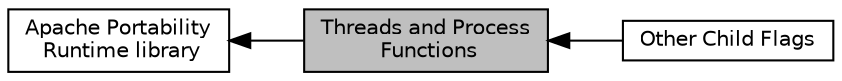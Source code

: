 digraph "Threads and Process Functions"
{
  edge [fontname="Helvetica",fontsize="10",labelfontname="Helvetica",labelfontsize="10"];
  node [fontname="Helvetica",fontsize="10",shape=record];
  rankdir=LR;
  Node0 [label="Threads and Process\l Functions",height=0.2,width=0.4,color="black", fillcolor="grey75", style="filled", fontcolor="black"];
  Node1 [label="Apache Portability\l Runtime library",height=0.2,width=0.4,color="black", fillcolor="white", style="filled",URL="$group___a_p_r.html"];
  Node2 [label="Other Child Flags",height=0.2,width=0.4,color="black", fillcolor="white", style="filled",URL="$group___a_p_r___o_c.html"];
  Node1->Node0 [shape=plaintext, dir="back", style="solid"];
  Node0->Node2 [shape=plaintext, dir="back", style="solid"];
}
